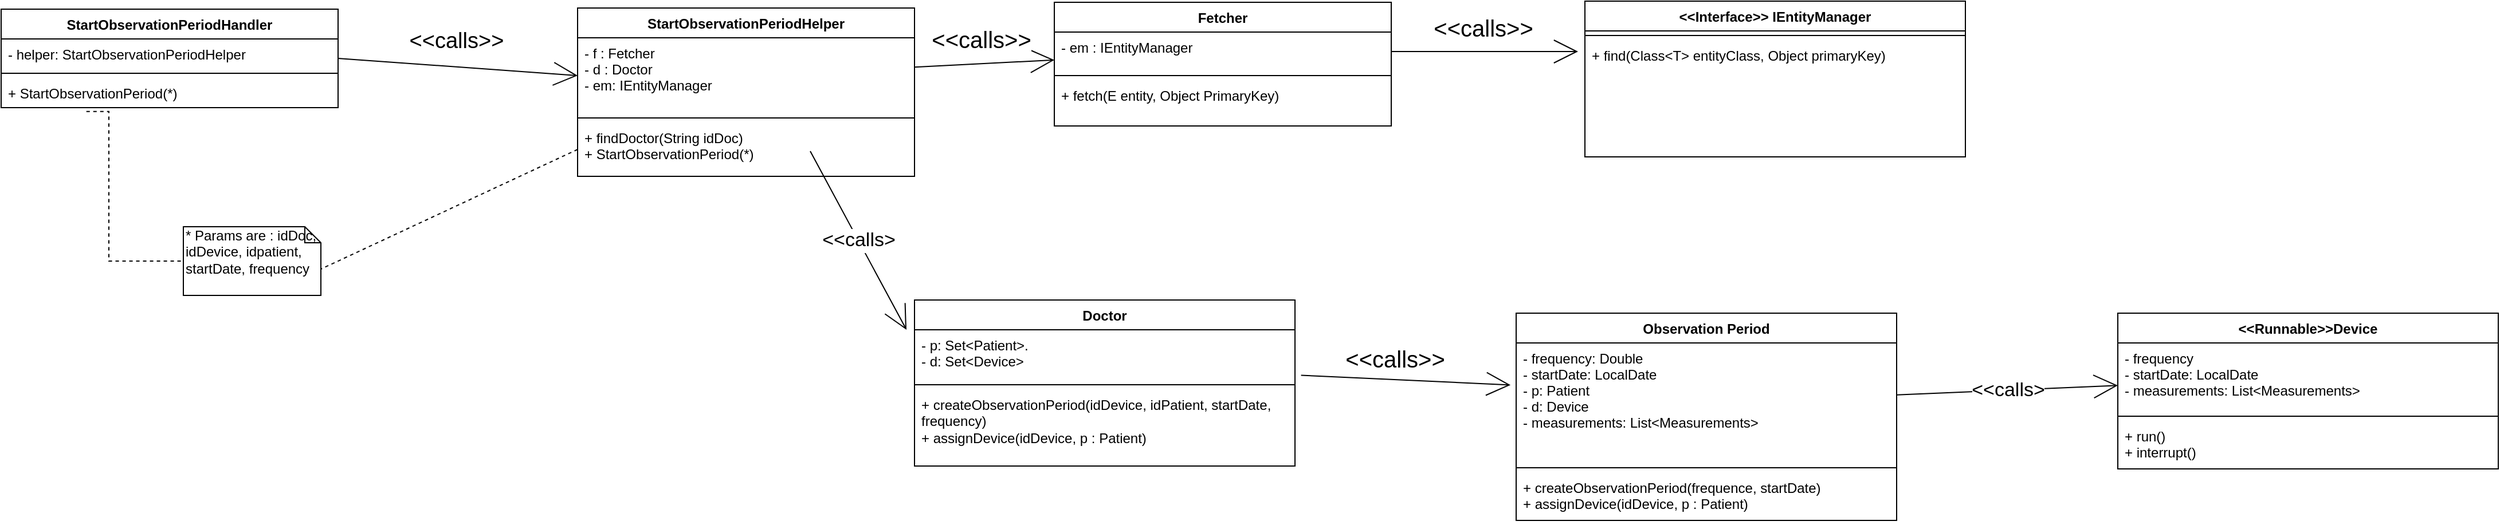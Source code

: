 <mxfile version="12.4.2" type="device" pages="3"><diagram id="z_Ao9zeShRaZddnQr1fN" name="start"><mxGraphModel dx="2838" dy="1056" grid="0" gridSize="10" guides="1" tooltips="1" connect="1" arrows="1" fold="1" page="1" pageScale="1" pageWidth="827" pageHeight="1169" math="0" shadow="0"><root><mxCell id="0"/><mxCell id="1" parent="0"/><mxCell id="sypJTUH1Q0Cs6TyCkDix-1" value="StartObservationPeriodHandler" style="swimlane;fontStyle=1;align=center;verticalAlign=top;childLayout=stackLayout;horizontal=1;startSize=26;horizontalStack=0;resizeParent=1;resizeParentMax=0;resizeLast=0;collapsible=1;marginBottom=0;" parent="1" vertex="1"><mxGeometry x="-654" y="370" width="294" height="86" as="geometry"/></mxCell><mxCell id="sypJTUH1Q0Cs6TyCkDix-2" value="- helper: StartObservationPeriodHelper" style="text;strokeColor=none;fillColor=none;align=left;verticalAlign=top;spacingLeft=4;spacingRight=4;overflow=hidden;rotatable=0;points=[[0,0.5],[1,0.5]];portConstraint=eastwest;" parent="sypJTUH1Q0Cs6TyCkDix-1" vertex="1"><mxGeometry y="26" width="294" height="26" as="geometry"/></mxCell><mxCell id="sypJTUH1Q0Cs6TyCkDix-3" value="" style="line;strokeWidth=1;fillColor=none;align=left;verticalAlign=middle;spacingTop=-1;spacingLeft=3;spacingRight=3;rotatable=0;labelPosition=right;points=[];portConstraint=eastwest;" parent="sypJTUH1Q0Cs6TyCkDix-1" vertex="1"><mxGeometry y="52" width="294" height="8" as="geometry"/></mxCell><mxCell id="sypJTUH1Q0Cs6TyCkDix-4" value="+ StartObservationPeriod(*)" style="text;strokeColor=none;fillColor=none;align=left;verticalAlign=top;spacingLeft=4;spacingRight=4;overflow=hidden;rotatable=0;points=[[0,0.5],[1,0.5]];portConstraint=eastwest;" parent="sypJTUH1Q0Cs6TyCkDix-1" vertex="1"><mxGeometry y="60" width="294" height="26" as="geometry"/></mxCell><mxCell id="sypJTUH1Q0Cs6TyCkDix-5" value="* Params are : idDoc, idDevice, idpatient, startDate, frequency" style="shape=note;whiteSpace=wrap;html=1;size=14;verticalAlign=top;align=left;spacingTop=-6;" parent="1" vertex="1"><mxGeometry x="-495" y="560" width="120" height="60" as="geometry"/></mxCell><mxCell id="sypJTUH1Q0Cs6TyCkDix-7" value="StartObservationPeriodHelper" style="swimlane;fontStyle=1;align=center;verticalAlign=top;childLayout=stackLayout;horizontal=1;startSize=26;horizontalStack=0;resizeParent=1;resizeParentMax=0;resizeLast=0;collapsible=1;marginBottom=0;" parent="1" vertex="1"><mxGeometry x="-151" y="369" width="294" height="147" as="geometry"/></mxCell><mxCell id="sypJTUH1Q0Cs6TyCkDix-8" value="- f : Fetcher&#xA;- d : Doctor&#xA;- em: IEntityManager&#xA;" style="text;strokeColor=none;fillColor=none;align=left;verticalAlign=top;spacingLeft=4;spacingRight=4;overflow=hidden;rotatable=0;points=[[0,0.5],[1,0.5]];portConstraint=eastwest;" parent="sypJTUH1Q0Cs6TyCkDix-7" vertex="1"><mxGeometry y="26" width="294" height="66" as="geometry"/></mxCell><mxCell id="sypJTUH1Q0Cs6TyCkDix-9" value="" style="line;strokeWidth=1;fillColor=none;align=left;verticalAlign=middle;spacingTop=-1;spacingLeft=3;spacingRight=3;rotatable=0;labelPosition=right;points=[];portConstraint=eastwest;" parent="sypJTUH1Q0Cs6TyCkDix-7" vertex="1"><mxGeometry y="92" width="294" height="8" as="geometry"/></mxCell><mxCell id="sypJTUH1Q0Cs6TyCkDix-10" value="+ findDoctor(String idDoc)&#xA;+ StartObservationPeriod(*)" style="text;strokeColor=none;fillColor=none;align=left;verticalAlign=top;spacingLeft=4;spacingRight=4;overflow=hidden;rotatable=0;points=[[0,0.5],[1,0.5]];portConstraint=eastwest;" parent="sypJTUH1Q0Cs6TyCkDix-7" vertex="1"><mxGeometry y="100" width="294" height="47" as="geometry"/></mxCell><mxCell id="sypJTUH1Q0Cs6TyCkDix-13" value="Doctor" style="swimlane;fontStyle=1;align=center;verticalAlign=top;childLayout=stackLayout;horizontal=1;startSize=26;horizontalStack=0;resizeParent=1;resizeParentMax=0;resizeLast=0;collapsible=1;marginBottom=0;" parent="1" vertex="1"><mxGeometry x="143" y="624" width="332" height="145" as="geometry"/></mxCell><mxCell id="sypJTUH1Q0Cs6TyCkDix-14" value="- p: Set&lt;Patient&gt;.&#xA;- d: Set&lt;Device&gt;" style="text;strokeColor=none;fillColor=none;align=left;verticalAlign=top;spacingLeft=4;spacingRight=4;overflow=hidden;rotatable=0;points=[[0,0.5],[1,0.5]];portConstraint=eastwest;" parent="sypJTUH1Q0Cs6TyCkDix-13" vertex="1"><mxGeometry y="26" width="332" height="44" as="geometry"/></mxCell><mxCell id="sypJTUH1Q0Cs6TyCkDix-15" value="" style="line;strokeWidth=1;fillColor=none;align=left;verticalAlign=middle;spacingTop=-1;spacingLeft=3;spacingRight=3;rotatable=0;labelPosition=right;points=[];portConstraint=eastwest;" parent="sypJTUH1Q0Cs6TyCkDix-13" vertex="1"><mxGeometry y="70" width="332" height="8" as="geometry"/></mxCell><mxCell id="sypJTUH1Q0Cs6TyCkDix-16" value="+ createObservationPeriod(idDevice, idPatient, startDate, frequency)&#xA;+ assignDevice(idDevice, p : Patient)" style="text;strokeColor=none;fillColor=none;align=left;verticalAlign=top;spacingLeft=4;spacingRight=4;overflow=hidden;rotatable=0;points=[[0,0.5],[1,0.5]];portConstraint=eastwest;whiteSpace=wrap;" parent="sypJTUH1Q0Cs6TyCkDix-13" vertex="1"><mxGeometry y="78" width="332" height="67" as="geometry"/></mxCell><mxCell id="sypJTUH1Q0Cs6TyCkDix-19" value="Fetcher" style="swimlane;fontStyle=1;align=center;verticalAlign=top;childLayout=stackLayout;horizontal=1;startSize=26;horizontalStack=0;resizeParent=1;resizeParentMax=0;resizeLast=0;collapsible=1;marginBottom=0;" parent="1" vertex="1"><mxGeometry x="265" y="364" width="294" height="108" as="geometry"/></mxCell><mxCell id="sypJTUH1Q0Cs6TyCkDix-20" value="- em : IEntityManager" style="text;strokeColor=none;fillColor=none;align=left;verticalAlign=top;spacingLeft=4;spacingRight=4;overflow=hidden;rotatable=0;points=[[0,0.5],[1,0.5]];portConstraint=eastwest;" parent="sypJTUH1Q0Cs6TyCkDix-19" vertex="1"><mxGeometry y="26" width="294" height="34" as="geometry"/></mxCell><mxCell id="sypJTUH1Q0Cs6TyCkDix-21" value="" style="line;strokeWidth=1;fillColor=none;align=left;verticalAlign=middle;spacingTop=-1;spacingLeft=3;spacingRight=3;rotatable=0;labelPosition=right;points=[];portConstraint=eastwest;" parent="sypJTUH1Q0Cs6TyCkDix-19" vertex="1"><mxGeometry y="60" width="294" height="8" as="geometry"/></mxCell><mxCell id="sypJTUH1Q0Cs6TyCkDix-22" value="+ fetch(E entity, Object PrimaryKey)" style="text;strokeColor=none;fillColor=none;align=left;verticalAlign=top;spacingLeft=4;spacingRight=4;overflow=hidden;rotatable=0;points=[[0,0.5],[1,0.5]];portConstraint=eastwest;" parent="sypJTUH1Q0Cs6TyCkDix-19" vertex="1"><mxGeometry y="68" width="294" height="40" as="geometry"/></mxCell><mxCell id="sypJTUH1Q0Cs6TyCkDix-25" value="&lt;&lt;Interface&gt;&gt; IEntityManager" style="swimlane;fontStyle=1;align=center;verticalAlign=top;childLayout=stackLayout;horizontal=1;startSize=26;horizontalStack=0;resizeParent=1;resizeParentMax=0;resizeLast=0;collapsible=1;marginBottom=0;" parent="1" vertex="1"><mxGeometry x="728" y="363" width="332" height="136" as="geometry"/></mxCell><mxCell id="sypJTUH1Q0Cs6TyCkDix-27" value="" style="line;strokeWidth=1;fillColor=none;align=left;verticalAlign=middle;spacingTop=-1;spacingLeft=3;spacingRight=3;rotatable=0;labelPosition=right;points=[];portConstraint=eastwest;" parent="sypJTUH1Q0Cs6TyCkDix-25" vertex="1"><mxGeometry y="26" width="332" height="8" as="geometry"/></mxCell><mxCell id="sypJTUH1Q0Cs6TyCkDix-28" value="+ find(Class&lt;T&gt; entityClass, Object primaryKey)" style="text;strokeColor=none;fillColor=none;align=left;verticalAlign=top;spacingLeft=4;spacingRight=4;overflow=hidden;rotatable=0;points=[[0,0.5],[1,0.5]];portConstraint=eastwest;fontFamily=Helvetica;" parent="sypJTUH1Q0Cs6TyCkDix-25" vertex="1"><mxGeometry y="34" width="332" height="102" as="geometry"/></mxCell><mxCell id="sypJTUH1Q0Cs6TyCkDix-31" value="" style="endArrow=none;dashed=1;html=1;entryX=0;entryY=0;entryDx=120;entryDy=37;entryPerimeter=0;exitX=0;exitY=0.5;exitDx=0;exitDy=0;" parent="1" source="sypJTUH1Q0Cs6TyCkDix-10" target="sypJTUH1Q0Cs6TyCkDix-5" edge="1"><mxGeometry width="50" height="50" relative="1" as="geometry"><mxPoint x="-221.612" y="476.502" as="sourcePoint"/><mxPoint x="-221" y="564.5" as="targetPoint"/></mxGeometry></mxCell><mxCell id="8IzWB27NQcqJAZjRWZf7-1" value="Observation Period" style="swimlane;fontStyle=1;align=center;verticalAlign=top;childLayout=stackLayout;horizontal=1;startSize=26;horizontalStack=0;resizeParent=1;resizeParentMax=0;resizeLast=0;collapsible=1;marginBottom=0;" vertex="1" parent="1"><mxGeometry x="668" y="635.5" width="332" height="181" as="geometry"/></mxCell><mxCell id="8IzWB27NQcqJAZjRWZf7-2" value="- frequency: Double&#xA;- startDate: LocalDate&#xA;- p: Patient&#xA;- d: Device&#xA;- measurements: List&lt;Measurements&gt;&#xA;" style="text;strokeColor=none;fillColor=none;align=left;verticalAlign=top;spacingLeft=4;spacingRight=4;overflow=hidden;rotatable=0;points=[[0,0.5],[1,0.5]];portConstraint=eastwest;" vertex="1" parent="8IzWB27NQcqJAZjRWZf7-1"><mxGeometry y="26" width="332" height="105" as="geometry"/></mxCell><mxCell id="8IzWB27NQcqJAZjRWZf7-3" value="" style="line;strokeWidth=1;fillColor=none;align=left;verticalAlign=middle;spacingTop=-1;spacingLeft=3;spacingRight=3;rotatable=0;labelPosition=right;points=[];portConstraint=eastwest;" vertex="1" parent="8IzWB27NQcqJAZjRWZf7-1"><mxGeometry y="131" width="332" height="8" as="geometry"/></mxCell><mxCell id="8IzWB27NQcqJAZjRWZf7-4" value="+ createObservationPeriod(frequence, startDate)&#xA;+ assignDevice(idDevice, p : Patient)" style="text;strokeColor=none;fillColor=none;align=left;verticalAlign=top;spacingLeft=4;spacingRight=4;overflow=hidden;rotatable=0;points=[[0,0.5],[1,0.5]];portConstraint=eastwest;" vertex="1" parent="8IzWB27NQcqJAZjRWZf7-1"><mxGeometry y="139" width="332" height="42" as="geometry"/></mxCell><mxCell id="8IzWB27NQcqJAZjRWZf7-5" value="&lt;&lt;Runnable&gt;&gt;Device" style="swimlane;fontStyle=1;align=center;verticalAlign=top;childLayout=stackLayout;horizontal=1;startSize=26;horizontalStack=0;resizeParent=1;resizeParentMax=0;resizeLast=0;collapsible=1;marginBottom=0;" vertex="1" parent="1"><mxGeometry x="1193" y="635.5" width="332" height="136" as="geometry"/></mxCell><mxCell id="8IzWB27NQcqJAZjRWZf7-6" value="- frequency&#xA;- startDate: LocalDate&#xA;- measurements: List&lt;Measurements&gt;&#xA;" style="text;strokeColor=none;fillColor=none;align=left;verticalAlign=top;spacingLeft=4;spacingRight=4;overflow=hidden;rotatable=0;points=[[0,0.5],[1,0.5]];portConstraint=eastwest;" vertex="1" parent="8IzWB27NQcqJAZjRWZf7-5"><mxGeometry y="26" width="332" height="60" as="geometry"/></mxCell><mxCell id="8IzWB27NQcqJAZjRWZf7-7" value="" style="line;strokeWidth=1;fillColor=none;align=left;verticalAlign=middle;spacingTop=-1;spacingLeft=3;spacingRight=3;rotatable=0;labelPosition=right;points=[];portConstraint=eastwest;" vertex="1" parent="8IzWB27NQcqJAZjRWZf7-5"><mxGeometry y="86" width="332" height="8" as="geometry"/></mxCell><mxCell id="8IzWB27NQcqJAZjRWZf7-8" value="+ run()&#xA;+ interrupt()&#xA;" style="text;strokeColor=none;fillColor=none;align=left;verticalAlign=top;spacingLeft=4;spacingRight=4;overflow=hidden;rotatable=0;points=[[0,0.5],[1,0.5]];portConstraint=eastwest;" vertex="1" parent="8IzWB27NQcqJAZjRWZf7-5"><mxGeometry y="94" width="332" height="42" as="geometry"/></mxCell><mxCell id="8IzWB27NQcqJAZjRWZf7-10" style="edgeStyle=orthogonalEdgeStyle;rounded=0;orthogonalLoop=1;jettySize=auto;html=1;entryX=0;entryY=0.5;entryDx=0;entryDy=0;entryPerimeter=0;exitX=0.253;exitY=1.132;exitDx=0;exitDy=0;exitPerimeter=0;dashed=1;endArrow=none;endFill=0;" edge="1" parent="1" source="sypJTUH1Q0Cs6TyCkDix-4" target="sypJTUH1Q0Cs6TyCkDix-5"><mxGeometry relative="1" as="geometry"><Array as="points"><mxPoint x="-560" y="590"/></Array></mxGeometry></mxCell><mxCell id="8IzWB27NQcqJAZjRWZf7-12" value="&lt;font style=&quot;font-size: 19px&quot;&gt;&amp;lt;&amp;lt;calls&amp;gt;&amp;gt;&lt;/font&gt;" style="rounded=0;orthogonalLoop=1;jettySize=auto;html=1;exitX=0;exitY=0.5;exitDx=0;exitDy=0;entryX=1;entryY=0.5;entryDx=0;entryDy=0;startArrow=open;startFill=0;endArrow=none;endFill=0;strokeWidth=1;startSize=19;fontFamily=Helvetica;" edge="1" parent="1" source="sypJTUH1Q0Cs6TyCkDix-8" target="sypJTUH1Q0Cs6TyCkDix-1"><mxGeometry x="0.027" y="-22" relative="1" as="geometry"><mxPoint as="offset"/></mxGeometry></mxCell><mxCell id="8IzWB27NQcqJAZjRWZf7-14" value="&lt;font style=&quot;font-size: 20px&quot;&gt;&amp;lt;&amp;lt;calls&amp;gt;&amp;gt;&lt;/font&gt;" style="edgeStyle=none;rounded=0;orthogonalLoop=1;jettySize=auto;html=1;startArrow=open;startFill=0;startSize=19;endArrow=none;endFill=0;strokeWidth=1;fontFamily=Helvetica;" edge="1" parent="1" source="sypJTUH1Q0Cs6TyCkDix-20" target="sypJTUH1Q0Cs6TyCkDix-8"><mxGeometry x="0.025" y="-22" relative="1" as="geometry"><mxPoint as="offset"/></mxGeometry></mxCell><mxCell id="8IzWB27NQcqJAZjRWZf7-16" value="&lt;font style=&quot;font-size: 20px&quot;&gt;&amp;lt;&amp;lt;&lt;font style=&quot;font-size: 20px&quot;&gt;calls&lt;/font&gt;&amp;gt;&amp;gt;&lt;/font&gt;" style="edgeStyle=none;rounded=0;orthogonalLoop=1;jettySize=auto;html=1;entryX=1;entryY=0.5;entryDx=0;entryDy=0;startArrow=open;startFill=0;startSize=19;endArrow=none;endFill=0;strokeWidth=1;fontFamily=Helvetica;" edge="1" parent="1" target="sypJTUH1Q0Cs6TyCkDix-20"><mxGeometry x="0.022" y="-21" relative="1" as="geometry"><mxPoint x="722" y="407" as="sourcePoint"/><mxPoint as="offset"/></mxGeometry></mxCell><mxCell id="8IzWB27NQcqJAZjRWZf7-18" value="&amp;lt;&amp;lt;calls&amp;gt;" style="edgeStyle=none;rounded=0;orthogonalLoop=1;jettySize=auto;html=1;startArrow=open;startFill=0;startSize=19;endArrow=none;endFill=0;strokeWidth=1;fontFamily=Helvetica;fontSize=17;" edge="1" parent="1"><mxGeometry relative="1" as="geometry"><mxPoint x="136" y="650" as="sourcePoint"/><mxPoint x="52" y="494" as="targetPoint"/></mxGeometry></mxCell><mxCell id="8IzWB27NQcqJAZjRWZf7-22" value="&lt;font style=&quot;font-size: 20px&quot;&gt;&amp;lt;&amp;lt;calls&amp;gt;&amp;gt;&lt;/font&gt;" style="edgeStyle=none;rounded=0;orthogonalLoop=1;jettySize=auto;html=1;entryX=1.016;entryY=0.903;entryDx=0;entryDy=0;entryPerimeter=0;startArrow=open;startFill=0;startSize=19;endArrow=none;endFill=0;strokeWidth=1;fontFamily=Helvetica;exitX=-0.015;exitY=0.35;exitDx=0;exitDy=0;exitPerimeter=0;" edge="1" parent="1" source="8IzWB27NQcqJAZjRWZf7-2" target="sypJTUH1Q0Cs6TyCkDix-14"><mxGeometry x="0.12" y="-18" relative="1" as="geometry"><mxPoint x="1" as="offset"/></mxGeometry></mxCell><mxCell id="8IzWB27NQcqJAZjRWZf7-24" value="&amp;lt;&amp;lt;calls&amp;gt;" style="edgeStyle=none;rounded=0;orthogonalLoop=1;jettySize=auto;html=1;startArrow=open;startFill=0;startSize=19;endArrow=none;endFill=0;strokeWidth=1;fontFamily=Helvetica;fontSize=17;" edge="1" parent="1" source="8IzWB27NQcqJAZjRWZf7-6" target="8IzWB27NQcqJAZjRWZf7-2"><mxGeometry relative="1" as="geometry"/></mxCell></root></mxGraphModel></diagram><diagram name="consult" id="7qc4WR1HsHRRqOQuxxiY"><mxGraphModel dx="2235" dy="739" grid="0" gridSize="10" guides="1" tooltips="1" connect="1" arrows="1" fold="1" page="1" pageScale="1" pageWidth="827" pageHeight="1169" math="0" shadow="0"><root><mxCell id="ytgnQdyAhTBbMVZdCcnM-0"/><mxCell id="ytgnQdyAhTBbMVZdCcnM-1" parent="ytgnQdyAhTBbMVZdCcnM-0"/><mxCell id="ytgnQdyAhTBbMVZdCcnM-2" value="ConsultObservationPeriodHandler" style="swimlane;fontStyle=1;align=center;verticalAlign=top;childLayout=stackLayout;horizontal=1;startSize=26;horizontalStack=0;resizeParent=1;resizeParentMax=0;resizeLast=0;collapsible=1;marginBottom=0;" vertex="1" parent="ytgnQdyAhTBbMVZdCcnM-1"><mxGeometry x="-654" y="370" width="294" height="86" as="geometry"/></mxCell><mxCell id="ytgnQdyAhTBbMVZdCcnM-3" value="- helper: ConsultObservationPeriodHelper" style="text;strokeColor=none;fillColor=none;align=left;verticalAlign=top;spacingLeft=4;spacingRight=4;overflow=hidden;rotatable=0;points=[[0,0.5],[1,0.5]];portConstraint=eastwest;" vertex="1" parent="ytgnQdyAhTBbMVZdCcnM-2"><mxGeometry y="26" width="294" height="26" as="geometry"/></mxCell><mxCell id="ytgnQdyAhTBbMVZdCcnM-4" value="" style="line;strokeWidth=1;fillColor=none;align=left;verticalAlign=middle;spacingTop=-1;spacingLeft=3;spacingRight=3;rotatable=0;labelPosition=right;points=[];portConstraint=eastwest;" vertex="1" parent="ytgnQdyAhTBbMVZdCcnM-2"><mxGeometry y="52" width="294" height="8" as="geometry"/></mxCell><mxCell id="ytgnQdyAhTBbMVZdCcnM-5" value="+ consultObservationPeriod(*)" style="text;strokeColor=none;fillColor=none;align=left;verticalAlign=top;spacingLeft=4;spacingRight=4;overflow=hidden;rotatable=0;points=[[0,0.5],[1,0.5]];portConstraint=eastwest;" vertex="1" parent="ytgnQdyAhTBbMVZdCcnM-2"><mxGeometry y="60" width="294" height="26" as="geometry"/></mxCell><mxCell id="ytgnQdyAhTBbMVZdCcnM-6" value="* Params are : idDoc, idObservationPeriod" style="shape=note;whiteSpace=wrap;html=1;size=14;verticalAlign=top;align=left;spacingTop=-6;" vertex="1" parent="ytgnQdyAhTBbMVZdCcnM-1"><mxGeometry x="-495" y="560" width="120" height="60" as="geometry"/></mxCell><mxCell id="ytgnQdyAhTBbMVZdCcnM-7" value="consultObservationPeriodHelper" style="swimlane;fontStyle=1;align=center;verticalAlign=top;childLayout=stackLayout;horizontal=1;startSize=26;horizontalStack=0;resizeParent=1;resizeParentMax=0;resizeLast=0;collapsible=1;marginBottom=0;" vertex="1" parent="ytgnQdyAhTBbMVZdCcnM-1"><mxGeometry x="-151" y="369" width="294" height="147" as="geometry"/></mxCell><mxCell id="ytgnQdyAhTBbMVZdCcnM-8" value="- f : Fetcher&#xA;- d : Doctor&#xA;- em: IEntityManager&#xA;" style="text;strokeColor=none;fillColor=none;align=left;verticalAlign=top;spacingLeft=4;spacingRight=4;overflow=hidden;rotatable=0;points=[[0,0.5],[1,0.5]];portConstraint=eastwest;" vertex="1" parent="ytgnQdyAhTBbMVZdCcnM-7"><mxGeometry y="26" width="294" height="66" as="geometry"/></mxCell><mxCell id="ytgnQdyAhTBbMVZdCcnM-9" value="" style="line;strokeWidth=1;fillColor=none;align=left;verticalAlign=middle;spacingTop=-1;spacingLeft=3;spacingRight=3;rotatable=0;labelPosition=right;points=[];portConstraint=eastwest;" vertex="1" parent="ytgnQdyAhTBbMVZdCcnM-7"><mxGeometry y="92" width="294" height="8" as="geometry"/></mxCell><mxCell id="ytgnQdyAhTBbMVZdCcnM-10" value="+ findDoctor(String idDoc)&#xA;+ consultObservationPeriod(*)" style="text;strokeColor=none;fillColor=none;align=left;verticalAlign=top;spacingLeft=4;spacingRight=4;overflow=hidden;rotatable=0;points=[[0,0.5],[1,0.5]];portConstraint=eastwest;" vertex="1" parent="ytgnQdyAhTBbMVZdCcnM-7"><mxGeometry y="100" width="294" height="47" as="geometry"/></mxCell><mxCell id="ytgnQdyAhTBbMVZdCcnM-11" value="Doctor" style="swimlane;fontStyle=1;align=center;verticalAlign=top;childLayout=stackLayout;horizontal=1;startSize=26;horizontalStack=0;resizeParent=1;resizeParentMax=0;resizeLast=0;collapsible=1;marginBottom=0;" vertex="1" parent="ytgnQdyAhTBbMVZdCcnM-1"><mxGeometry x="143" y="624" width="332" height="145" as="geometry"/></mxCell><mxCell id="ytgnQdyAhTBbMVZdCcnM-12" value="- p: Set&lt;Patient&gt;.&#xA;- d: Set&lt;Device&gt;" style="text;strokeColor=none;fillColor=none;align=left;verticalAlign=top;spacingLeft=4;spacingRight=4;overflow=hidden;rotatable=0;points=[[0,0.5],[1,0.5]];portConstraint=eastwest;" vertex="1" parent="ytgnQdyAhTBbMVZdCcnM-11"><mxGeometry y="26" width="332" height="44" as="geometry"/></mxCell><mxCell id="ytgnQdyAhTBbMVZdCcnM-13" value="" style="line;strokeWidth=1;fillColor=none;align=left;verticalAlign=middle;spacingTop=-1;spacingLeft=3;spacingRight=3;rotatable=0;labelPosition=right;points=[];portConstraint=eastwest;" vertex="1" parent="ytgnQdyAhTBbMVZdCcnM-11"><mxGeometry y="70" width="332" height="8" as="geometry"/></mxCell><mxCell id="ytgnQdyAhTBbMVZdCcnM-14" value="+ consultObservationPeriod(idObservationPeriod)" style="text;strokeColor=none;fillColor=none;align=left;verticalAlign=top;spacingLeft=4;spacingRight=4;overflow=hidden;rotatable=0;points=[[0,0.5],[1,0.5]];portConstraint=eastwest;whiteSpace=wrap;" vertex="1" parent="ytgnQdyAhTBbMVZdCcnM-11"><mxGeometry y="78" width="332" height="67" as="geometry"/></mxCell><mxCell id="ytgnQdyAhTBbMVZdCcnM-15" value="Fetcher" style="swimlane;fontStyle=1;align=center;verticalAlign=top;childLayout=stackLayout;horizontal=1;startSize=26;horizontalStack=0;resizeParent=1;resizeParentMax=0;resizeLast=0;collapsible=1;marginBottom=0;" vertex="1" parent="ytgnQdyAhTBbMVZdCcnM-1"><mxGeometry x="265" y="364" width="294" height="108" as="geometry"/></mxCell><mxCell id="ytgnQdyAhTBbMVZdCcnM-16" value="- em : IEntityManager" style="text;strokeColor=none;fillColor=none;align=left;verticalAlign=top;spacingLeft=4;spacingRight=4;overflow=hidden;rotatable=0;points=[[0,0.5],[1,0.5]];portConstraint=eastwest;" vertex="1" parent="ytgnQdyAhTBbMVZdCcnM-15"><mxGeometry y="26" width="294" height="34" as="geometry"/></mxCell><mxCell id="ytgnQdyAhTBbMVZdCcnM-17" value="" style="line;strokeWidth=1;fillColor=none;align=left;verticalAlign=middle;spacingTop=-1;spacingLeft=3;spacingRight=3;rotatable=0;labelPosition=right;points=[];portConstraint=eastwest;" vertex="1" parent="ytgnQdyAhTBbMVZdCcnM-15"><mxGeometry y="60" width="294" height="8" as="geometry"/></mxCell><mxCell id="ytgnQdyAhTBbMVZdCcnM-18" value="+ fetch(E entity, Object PrimaryKey)" style="text;strokeColor=none;fillColor=none;align=left;verticalAlign=top;spacingLeft=4;spacingRight=4;overflow=hidden;rotatable=0;points=[[0,0.5],[1,0.5]];portConstraint=eastwest;" vertex="1" parent="ytgnQdyAhTBbMVZdCcnM-15"><mxGeometry y="68" width="294" height="40" as="geometry"/></mxCell><mxCell id="ytgnQdyAhTBbMVZdCcnM-19" value="&lt;&lt;Interface&gt;&gt; IEntityManager" style="swimlane;fontStyle=1;align=center;verticalAlign=top;childLayout=stackLayout;horizontal=1;startSize=26;horizontalStack=0;resizeParent=1;resizeParentMax=0;resizeLast=0;collapsible=1;marginBottom=0;" vertex="1" parent="ytgnQdyAhTBbMVZdCcnM-1"><mxGeometry x="728" y="363" width="332" height="136" as="geometry"/></mxCell><mxCell id="ytgnQdyAhTBbMVZdCcnM-20" value="" style="line;strokeWidth=1;fillColor=none;align=left;verticalAlign=middle;spacingTop=-1;spacingLeft=3;spacingRight=3;rotatable=0;labelPosition=right;points=[];portConstraint=eastwest;" vertex="1" parent="ytgnQdyAhTBbMVZdCcnM-19"><mxGeometry y="26" width="332" height="8" as="geometry"/></mxCell><mxCell id="ytgnQdyAhTBbMVZdCcnM-21" value="+ find(Class&lt;T&gt; entityClass, Object primaryKey)" style="text;strokeColor=none;fillColor=none;align=left;verticalAlign=top;spacingLeft=4;spacingRight=4;overflow=hidden;rotatable=0;points=[[0,0.5],[1,0.5]];portConstraint=eastwest;fontFamily=Helvetica;" vertex="1" parent="ytgnQdyAhTBbMVZdCcnM-19"><mxGeometry y="34" width="332" height="102" as="geometry"/></mxCell><mxCell id="ytgnQdyAhTBbMVZdCcnM-22" value="" style="endArrow=none;dashed=1;html=1;entryX=0;entryY=0;entryDx=120;entryDy=37;entryPerimeter=0;exitX=0;exitY=0.5;exitDx=0;exitDy=0;" edge="1" parent="ytgnQdyAhTBbMVZdCcnM-1" source="ytgnQdyAhTBbMVZdCcnM-10" target="ytgnQdyAhTBbMVZdCcnM-6"><mxGeometry width="50" height="50" relative="1" as="geometry"><mxPoint x="-221.612" y="476.502" as="sourcePoint"/><mxPoint x="-221" y="564.5" as="targetPoint"/></mxGeometry></mxCell><mxCell id="ytgnQdyAhTBbMVZdCcnM-23" value="Observation Period" style="swimlane;fontStyle=1;align=center;verticalAlign=top;childLayout=stackLayout;horizontal=1;startSize=26;horizontalStack=0;resizeParent=1;resizeParentMax=0;resizeLast=0;collapsible=1;marginBottom=0;" vertex="1" parent="ytgnQdyAhTBbMVZdCcnM-1"><mxGeometry x="668" y="635.5" width="332" height="181" as="geometry"/></mxCell><mxCell id="ytgnQdyAhTBbMVZdCcnM-24" value="- frequency: Double&#xA;- startDate: LocalDate&#xA;- p: Patient&#xA;- d: Device&#xA;- measurements: List&lt;Measurements&gt;&#xA;" style="text;strokeColor=none;fillColor=none;align=left;verticalAlign=top;spacingLeft=4;spacingRight=4;overflow=hidden;rotatable=0;points=[[0,0.5],[1,0.5]];portConstraint=eastwest;" vertex="1" parent="ytgnQdyAhTBbMVZdCcnM-23"><mxGeometry y="26" width="332" height="105" as="geometry"/></mxCell><mxCell id="ytgnQdyAhTBbMVZdCcnM-25" value="" style="line;strokeWidth=1;fillColor=none;align=left;verticalAlign=middle;spacingTop=-1;spacingLeft=3;spacingRight=3;rotatable=0;labelPosition=right;points=[];portConstraint=eastwest;" vertex="1" parent="ytgnQdyAhTBbMVZdCcnM-23"><mxGeometry y="131" width="332" height="8" as="geometry"/></mxCell><mxCell id="ytgnQdyAhTBbMVZdCcnM-26" value="+ consultObservationPeriod()" style="text;strokeColor=none;fillColor=none;align=left;verticalAlign=top;spacingLeft=4;spacingRight=4;overflow=hidden;rotatable=0;points=[[0,0.5],[1,0.5]];portConstraint=eastwest;" vertex="1" parent="ytgnQdyAhTBbMVZdCcnM-23"><mxGeometry y="139" width="332" height="42" as="geometry"/></mxCell><mxCell id="ytgnQdyAhTBbMVZdCcnM-27" value="&lt;&lt;Runnable&gt;&gt;Device" style="swimlane;fontStyle=1;align=center;verticalAlign=top;childLayout=stackLayout;horizontal=1;startSize=26;horizontalStack=0;resizeParent=1;resizeParentMax=0;resizeLast=0;collapsible=1;marginBottom=0;" vertex="1" parent="ytgnQdyAhTBbMVZdCcnM-1"><mxGeometry x="1193" y="635.5" width="332" height="136" as="geometry"/></mxCell><mxCell id="ytgnQdyAhTBbMVZdCcnM-28" value="- frequency&#xA;- startDate: LocalDate&#xA;- measurements: List&lt;Measurements&gt;&#xA;" style="text;strokeColor=none;fillColor=none;align=left;verticalAlign=top;spacingLeft=4;spacingRight=4;overflow=hidden;rotatable=0;points=[[0,0.5],[1,0.5]];portConstraint=eastwest;" vertex="1" parent="ytgnQdyAhTBbMVZdCcnM-27"><mxGeometry y="26" width="332" height="60" as="geometry"/></mxCell><mxCell id="ytgnQdyAhTBbMVZdCcnM-29" value="" style="line;strokeWidth=1;fillColor=none;align=left;verticalAlign=middle;spacingTop=-1;spacingLeft=3;spacingRight=3;rotatable=0;labelPosition=right;points=[];portConstraint=eastwest;" vertex="1" parent="ytgnQdyAhTBbMVZdCcnM-27"><mxGeometry y="86" width="332" height="8" as="geometry"/></mxCell><mxCell id="ytgnQdyAhTBbMVZdCcnM-30" value="+ poll():" style="text;strokeColor=none;fillColor=none;align=left;verticalAlign=top;spacingLeft=4;spacingRight=4;overflow=hidden;rotatable=0;points=[[0,0.5],[1,0.5]];portConstraint=eastwest;" vertex="1" parent="ytgnQdyAhTBbMVZdCcnM-27"><mxGeometry y="94" width="332" height="42" as="geometry"/></mxCell><mxCell id="ytgnQdyAhTBbMVZdCcnM-31" style="edgeStyle=orthogonalEdgeStyle;rounded=0;orthogonalLoop=1;jettySize=auto;html=1;entryX=0;entryY=0.5;entryDx=0;entryDy=0;entryPerimeter=0;exitX=0.253;exitY=1.132;exitDx=0;exitDy=0;exitPerimeter=0;dashed=1;endArrow=none;endFill=0;" edge="1" parent="ytgnQdyAhTBbMVZdCcnM-1" source="ytgnQdyAhTBbMVZdCcnM-5" target="ytgnQdyAhTBbMVZdCcnM-6"><mxGeometry relative="1" as="geometry"><Array as="points"><mxPoint x="-560" y="590"/></Array></mxGeometry></mxCell><mxCell id="ytgnQdyAhTBbMVZdCcnM-32" value="&lt;font style=&quot;font-size: 19px&quot;&gt;&amp;lt;&amp;lt;calls&amp;gt;&amp;gt;&lt;/font&gt;" style="rounded=0;orthogonalLoop=1;jettySize=auto;html=1;exitX=0;exitY=0.5;exitDx=0;exitDy=0;entryX=1;entryY=0.5;entryDx=0;entryDy=0;startArrow=open;startFill=0;endArrow=none;endFill=0;strokeWidth=1;startSize=19;fontFamily=Helvetica;" edge="1" parent="ytgnQdyAhTBbMVZdCcnM-1" source="ytgnQdyAhTBbMVZdCcnM-8" target="ytgnQdyAhTBbMVZdCcnM-2"><mxGeometry x="0.027" y="-22" relative="1" as="geometry"><mxPoint as="offset"/></mxGeometry></mxCell><mxCell id="ytgnQdyAhTBbMVZdCcnM-33" value="&lt;font style=&quot;font-size: 20px&quot;&gt;&amp;lt;&amp;lt;calls&amp;gt;&amp;gt;&lt;/font&gt;" style="edgeStyle=none;rounded=0;orthogonalLoop=1;jettySize=auto;html=1;startArrow=open;startFill=0;startSize=19;endArrow=none;endFill=0;strokeWidth=1;fontFamily=Helvetica;" edge="1" parent="ytgnQdyAhTBbMVZdCcnM-1" source="ytgnQdyAhTBbMVZdCcnM-16" target="ytgnQdyAhTBbMVZdCcnM-8"><mxGeometry x="0.025" y="-22" relative="1" as="geometry"><mxPoint as="offset"/></mxGeometry></mxCell><mxCell id="ytgnQdyAhTBbMVZdCcnM-34" value="&lt;font style=&quot;font-size: 20px&quot;&gt;&amp;lt;&amp;lt;&lt;font style=&quot;font-size: 20px&quot;&gt;calls&lt;/font&gt;&amp;gt;&amp;gt;&lt;/font&gt;" style="edgeStyle=none;rounded=0;orthogonalLoop=1;jettySize=auto;html=1;entryX=1;entryY=0.5;entryDx=0;entryDy=0;startArrow=open;startFill=0;startSize=19;endArrow=none;endFill=0;strokeWidth=1;fontFamily=Helvetica;" edge="1" parent="ytgnQdyAhTBbMVZdCcnM-1" target="ytgnQdyAhTBbMVZdCcnM-16"><mxGeometry x="0.022" y="-21" relative="1" as="geometry"><mxPoint x="722" y="407" as="sourcePoint"/><mxPoint as="offset"/></mxGeometry></mxCell><mxCell id="ytgnQdyAhTBbMVZdCcnM-35" value="&amp;lt;&amp;lt;calls&amp;gt;" style="edgeStyle=none;rounded=0;orthogonalLoop=1;jettySize=auto;html=1;startArrow=open;startFill=0;startSize=19;endArrow=none;endFill=0;strokeWidth=1;fontFamily=Helvetica;fontSize=17;entryX=0.599;entryY=1.106;entryDx=0;entryDy=0;entryPerimeter=0;" edge="1" parent="ytgnQdyAhTBbMVZdCcnM-1" target="ytgnQdyAhTBbMVZdCcnM-10"><mxGeometry relative="1" as="geometry"><mxPoint x="136" y="650" as="sourcePoint"/><mxPoint x="52" y="494" as="targetPoint"/></mxGeometry></mxCell><mxCell id="ytgnQdyAhTBbMVZdCcnM-36" value="&lt;font style=&quot;font-size: 20px&quot;&gt;&amp;lt;&amp;lt;calls&amp;gt;&amp;gt;&lt;/font&gt;" style="edgeStyle=none;rounded=0;orthogonalLoop=1;jettySize=auto;html=1;entryX=1.016;entryY=0.903;entryDx=0;entryDy=0;entryPerimeter=0;startArrow=open;startFill=0;startSize=19;endArrow=none;endFill=0;strokeWidth=1;fontFamily=Helvetica;exitX=-0.015;exitY=0.35;exitDx=0;exitDy=0;exitPerimeter=0;" edge="1" parent="ytgnQdyAhTBbMVZdCcnM-1" source="ytgnQdyAhTBbMVZdCcnM-24" target="ytgnQdyAhTBbMVZdCcnM-12"><mxGeometry x="0.12" y="-18" relative="1" as="geometry"><mxPoint x="1" as="offset"/></mxGeometry></mxCell><mxCell id="ytgnQdyAhTBbMVZdCcnM-37" value="&amp;lt;&amp;lt;calls&amp;gt;" style="edgeStyle=none;rounded=0;orthogonalLoop=1;jettySize=auto;html=1;startArrow=open;startFill=0;startSize=19;endArrow=none;endFill=0;strokeWidth=1;fontFamily=Helvetica;fontSize=17;" edge="1" parent="ytgnQdyAhTBbMVZdCcnM-1" source="ytgnQdyAhTBbMVZdCcnM-28" target="ytgnQdyAhTBbMVZdCcnM-24"><mxGeometry relative="1" as="geometry"/></mxCell></root></mxGraphModel></diagram><diagram name="end" id="Vz1HhX6n8M1p4pNSoUSh"><mxGraphModel dx="2235" dy="739" grid="0" gridSize="10" guides="1" tooltips="1" connect="1" arrows="1" fold="1" page="1" pageScale="1" pageWidth="827" pageHeight="1169" math="0" shadow="0"><root><mxCell id="SHWr4STS6G1mxu9ylYgh-0"/><mxCell id="SHWr4STS6G1mxu9ylYgh-1" parent="SHWr4STS6G1mxu9ylYgh-0"/><mxCell id="SHWr4STS6G1mxu9ylYgh-2" value="EndObservationPeriodHandler" style="swimlane;fontStyle=1;align=center;verticalAlign=top;childLayout=stackLayout;horizontal=1;startSize=26;horizontalStack=0;resizeParent=1;resizeParentMax=0;resizeLast=0;collapsible=1;marginBottom=0;" vertex="1" parent="SHWr4STS6G1mxu9ylYgh-1"><mxGeometry x="-654" y="370" width="294" height="86" as="geometry"/></mxCell><mxCell id="SHWr4STS6G1mxu9ylYgh-3" value="- helper: EndObservationPeriodHelper" style="text;strokeColor=none;fillColor=none;align=left;verticalAlign=top;spacingLeft=4;spacingRight=4;overflow=hidden;rotatable=0;points=[[0,0.5],[1,0.5]];portConstraint=eastwest;" vertex="1" parent="SHWr4STS6G1mxu9ylYgh-2"><mxGeometry y="26" width="294" height="26" as="geometry"/></mxCell><mxCell id="SHWr4STS6G1mxu9ylYgh-4" value="" style="line;strokeWidth=1;fillColor=none;align=left;verticalAlign=middle;spacingTop=-1;spacingLeft=3;spacingRight=3;rotatable=0;labelPosition=right;points=[];portConstraint=eastwest;" vertex="1" parent="SHWr4STS6G1mxu9ylYgh-2"><mxGeometry y="52" width="294" height="8" as="geometry"/></mxCell><mxCell id="SHWr4STS6G1mxu9ylYgh-5" value="+ endObservationPeriod(*)" style="text;strokeColor=none;fillColor=none;align=left;verticalAlign=top;spacingLeft=4;spacingRight=4;overflow=hidden;rotatable=0;points=[[0,0.5],[1,0.5]];portConstraint=eastwest;" vertex="1" parent="SHWr4STS6G1mxu9ylYgh-2"><mxGeometry y="60" width="294" height="26" as="geometry"/></mxCell><mxCell id="SHWr4STS6G1mxu9ylYgh-6" value="&lt;div&gt;* Params are : &lt;br&gt;&lt;/div&gt;&lt;div&gt;idDoctor, idObservationPeriod&lt;br&gt;&lt;/div&gt;" style="shape=note;whiteSpace=wrap;html=1;size=14;verticalAlign=top;align=left;spacingTop=-6;" vertex="1" parent="SHWr4STS6G1mxu9ylYgh-1"><mxGeometry x="-495" y="560" width="120" height="60" as="geometry"/></mxCell><mxCell id="SHWr4STS6G1mxu9ylYgh-7" value="EndObservationPeriodHelper" style="swimlane;fontStyle=1;align=center;verticalAlign=top;childLayout=stackLayout;horizontal=1;startSize=26;horizontalStack=0;resizeParent=1;resizeParentMax=0;resizeLast=0;collapsible=1;marginBottom=0;" vertex="1" parent="SHWr4STS6G1mxu9ylYgh-1"><mxGeometry x="-151" y="369" width="294" height="147" as="geometry"/></mxCell><mxCell id="SHWr4STS6G1mxu9ylYgh-8" value="- f : Fetcher&#xA;- d : Doctor&#xA;- em: IEntityManager&#xA;" style="text;strokeColor=none;fillColor=none;align=left;verticalAlign=top;spacingLeft=4;spacingRight=4;overflow=hidden;rotatable=0;points=[[0,0.5],[1,0.5]];portConstraint=eastwest;" vertex="1" parent="SHWr4STS6G1mxu9ylYgh-7"><mxGeometry y="26" width="294" height="66" as="geometry"/></mxCell><mxCell id="SHWr4STS6G1mxu9ylYgh-9" value="" style="line;strokeWidth=1;fillColor=none;align=left;verticalAlign=middle;spacingTop=-1;spacingLeft=3;spacingRight=3;rotatable=0;labelPosition=right;points=[];portConstraint=eastwest;" vertex="1" parent="SHWr4STS6G1mxu9ylYgh-7"><mxGeometry y="92" width="294" height="8" as="geometry"/></mxCell><mxCell id="SHWr4STS6G1mxu9ylYgh-10" value="+ findDoctor(String idDoc)&#xA;+ EndtObservationPeriod(*)" style="text;strokeColor=none;fillColor=none;align=left;verticalAlign=top;spacingLeft=4;spacingRight=4;overflow=hidden;rotatable=0;points=[[0,0.5],[1,0.5]];portConstraint=eastwest;" vertex="1" parent="SHWr4STS6G1mxu9ylYgh-7"><mxGeometry y="100" width="294" height="47" as="geometry"/></mxCell><mxCell id="SHWr4STS6G1mxu9ylYgh-11" value="Doctor" style="swimlane;fontStyle=1;align=center;verticalAlign=top;childLayout=stackLayout;horizontal=1;startSize=26;horizontalStack=0;resizeParent=1;resizeParentMax=0;resizeLast=0;collapsible=1;marginBottom=0;" vertex="1" parent="SHWr4STS6G1mxu9ylYgh-1"><mxGeometry x="143" y="624" width="332" height="145" as="geometry"/></mxCell><mxCell id="SHWr4STS6G1mxu9ylYgh-12" value="- p: Set&lt;Patient&gt;.&#xA;- d: Set&lt;Device&gt;&#xA;- List&lt;ObservationPeriod&gt;&#xA;" style="text;strokeColor=none;fillColor=none;align=left;verticalAlign=top;spacingLeft=4;spacingRight=4;overflow=hidden;rotatable=0;points=[[0,0.5],[1,0.5]];portConstraint=eastwest;" vertex="1" parent="SHWr4STS6G1mxu9ylYgh-11"><mxGeometry y="26" width="332" height="44" as="geometry"/></mxCell><mxCell id="SHWr4STS6G1mxu9ylYgh-13" value="" style="line;strokeWidth=1;fillColor=none;align=left;verticalAlign=middle;spacingTop=-1;spacingLeft=3;spacingRight=3;rotatable=0;labelPosition=right;points=[];portConstraint=eastwest;" vertex="1" parent="SHWr4STS6G1mxu9ylYgh-11"><mxGeometry y="70" width="332" height="8" as="geometry"/></mxCell><mxCell id="SHWr4STS6G1mxu9ylYgh-14" value="+ deassignDevice(idDevice, p : Patient)&#xA;+endObservationPeriod(idObservationPeriod)&#xA;" style="text;strokeColor=none;fillColor=none;align=left;verticalAlign=top;spacingLeft=4;spacingRight=4;overflow=hidden;rotatable=0;points=[[0,0.5],[1,0.5]];portConstraint=eastwest;whiteSpace=wrap;" vertex="1" parent="SHWr4STS6G1mxu9ylYgh-11"><mxGeometry y="78" width="332" height="67" as="geometry"/></mxCell><mxCell id="SHWr4STS6G1mxu9ylYgh-15" value="Fetcher" style="swimlane;fontStyle=1;align=center;verticalAlign=top;childLayout=stackLayout;horizontal=1;startSize=26;horizontalStack=0;resizeParent=1;resizeParentMax=0;resizeLast=0;collapsible=1;marginBottom=0;" vertex="1" parent="SHWr4STS6G1mxu9ylYgh-1"><mxGeometry x="265" y="364" width="294" height="108" as="geometry"/></mxCell><mxCell id="SHWr4STS6G1mxu9ylYgh-16" value="- em : IEntityManager" style="text;strokeColor=none;fillColor=none;align=left;verticalAlign=top;spacingLeft=4;spacingRight=4;overflow=hidden;rotatable=0;points=[[0,0.5],[1,0.5]];portConstraint=eastwest;" vertex="1" parent="SHWr4STS6G1mxu9ylYgh-15"><mxGeometry y="26" width="294" height="34" as="geometry"/></mxCell><mxCell id="SHWr4STS6G1mxu9ylYgh-17" value="" style="line;strokeWidth=1;fillColor=none;align=left;verticalAlign=middle;spacingTop=-1;spacingLeft=3;spacingRight=3;rotatable=0;labelPosition=right;points=[];portConstraint=eastwest;" vertex="1" parent="SHWr4STS6G1mxu9ylYgh-15"><mxGeometry y="60" width="294" height="8" as="geometry"/></mxCell><mxCell id="SHWr4STS6G1mxu9ylYgh-18" value="+ fetch(E entity, Object PrimaryKey)" style="text;strokeColor=none;fillColor=none;align=left;verticalAlign=top;spacingLeft=4;spacingRight=4;overflow=hidden;rotatable=0;points=[[0,0.5],[1,0.5]];portConstraint=eastwest;" vertex="1" parent="SHWr4STS6G1mxu9ylYgh-15"><mxGeometry y="68" width="294" height="40" as="geometry"/></mxCell><mxCell id="SHWr4STS6G1mxu9ylYgh-19" value="&lt;&lt;Interface&gt;&gt; IEntityManager" style="swimlane;fontStyle=1;align=center;verticalAlign=top;childLayout=stackLayout;horizontal=1;startSize=26;horizontalStack=0;resizeParent=1;resizeParentMax=0;resizeLast=0;collapsible=1;marginBottom=0;" vertex="1" parent="SHWr4STS6G1mxu9ylYgh-1"><mxGeometry x="728" y="363" width="332" height="136" as="geometry"/></mxCell><mxCell id="SHWr4STS6G1mxu9ylYgh-20" value="" style="line;strokeWidth=1;fillColor=none;align=left;verticalAlign=middle;spacingTop=-1;spacingLeft=3;spacingRight=3;rotatable=0;labelPosition=right;points=[];portConstraint=eastwest;" vertex="1" parent="SHWr4STS6G1mxu9ylYgh-19"><mxGeometry y="26" width="332" height="8" as="geometry"/></mxCell><mxCell id="SHWr4STS6G1mxu9ylYgh-21" value="+ find(Class&lt;T&gt; entityClass, Object primaryKey)" style="text;strokeColor=none;fillColor=none;align=left;verticalAlign=top;spacingLeft=4;spacingRight=4;overflow=hidden;rotatable=0;points=[[0,0.5],[1,0.5]];portConstraint=eastwest;fontFamily=Helvetica;" vertex="1" parent="SHWr4STS6G1mxu9ylYgh-19"><mxGeometry y="34" width="332" height="102" as="geometry"/></mxCell><mxCell id="SHWr4STS6G1mxu9ylYgh-22" value="" style="endArrow=none;dashed=1;html=1;entryX=0;entryY=0;entryDx=120;entryDy=37;entryPerimeter=0;exitX=0;exitY=0.5;exitDx=0;exitDy=0;" edge="1" parent="SHWr4STS6G1mxu9ylYgh-1" source="SHWr4STS6G1mxu9ylYgh-10" target="SHWr4STS6G1mxu9ylYgh-6"><mxGeometry width="50" height="50" relative="1" as="geometry"><mxPoint x="-221.612" y="476.502" as="sourcePoint"/><mxPoint x="-221" y="564.5" as="targetPoint"/></mxGeometry></mxCell><mxCell id="SHWr4STS6G1mxu9ylYgh-23" value="Observation Period" style="swimlane;fontStyle=1;align=center;verticalAlign=top;childLayout=stackLayout;horizontal=1;startSize=26;horizontalStack=0;resizeParent=1;resizeParentMax=0;resizeLast=0;collapsible=1;marginBottom=0;" vertex="1" parent="SHWr4STS6G1mxu9ylYgh-1"><mxGeometry x="668" y="635.5" width="332" height="181" as="geometry"/></mxCell><mxCell id="SHWr4STS6G1mxu9ylYgh-24" value="- frequency: Double&#xA;- startDate: LocalDate&#xA;- p: Patient&#xA;- d: Device&#xA;- measurements: List&lt;Measurements&gt;&#xA;" style="text;strokeColor=none;fillColor=none;align=left;verticalAlign=top;spacingLeft=4;spacingRight=4;overflow=hidden;rotatable=0;points=[[0,0.5],[1,0.5]];portConstraint=eastwest;" vertex="1" parent="SHWr4STS6G1mxu9ylYgh-23"><mxGeometry y="26" width="332" height="105" as="geometry"/></mxCell><mxCell id="SHWr4STS6G1mxu9ylYgh-25" value="" style="line;strokeWidth=1;fillColor=none;align=left;verticalAlign=middle;spacingTop=-1;spacingLeft=3;spacingRight=3;rotatable=0;labelPosition=right;points=[];portConstraint=eastwest;" vertex="1" parent="SHWr4STS6G1mxu9ylYgh-23"><mxGeometry y="131" width="332" height="8" as="geometry"/></mxCell><mxCell id="SHWr4STS6G1mxu9ylYgh-26" value="+ endObservationPeriod()" style="text;strokeColor=none;fillColor=none;align=left;verticalAlign=top;spacingLeft=4;spacingRight=4;overflow=hidden;rotatable=0;points=[[0,0.5],[1,0.5]];portConstraint=eastwest;" vertex="1" parent="SHWr4STS6G1mxu9ylYgh-23"><mxGeometry y="139" width="332" height="42" as="geometry"/></mxCell><mxCell id="SHWr4STS6G1mxu9ylYgh-27" value="&lt;&lt;Runnable&gt;&gt;Device" style="swimlane;fontStyle=1;align=center;verticalAlign=top;childLayout=stackLayout;horizontal=1;startSize=26;horizontalStack=0;resizeParent=1;resizeParentMax=0;resizeLast=0;collapsible=1;marginBottom=0;" vertex="1" parent="SHWr4STS6G1mxu9ylYgh-1"><mxGeometry x="1193" y="635.5" width="332" height="136" as="geometry"/></mxCell><mxCell id="SHWr4STS6G1mxu9ylYgh-28" value="- frequency&#xA;- startDate: LocalDate&#xA;- measurements: List&lt;Measurements&gt;&#xA;" style="text;strokeColor=none;fillColor=none;align=left;verticalAlign=top;spacingLeft=4;spacingRight=4;overflow=hidden;rotatable=0;points=[[0,0.5],[1,0.5]];portConstraint=eastwest;" vertex="1" parent="SHWr4STS6G1mxu9ylYgh-27"><mxGeometry y="26" width="332" height="60" as="geometry"/></mxCell><mxCell id="SHWr4STS6G1mxu9ylYgh-29" value="" style="line;strokeWidth=1;fillColor=none;align=left;verticalAlign=middle;spacingTop=-1;spacingLeft=3;spacingRight=3;rotatable=0;labelPosition=right;points=[];portConstraint=eastwest;" vertex="1" parent="SHWr4STS6G1mxu9ylYgh-27"><mxGeometry y="86" width="332" height="8" as="geometry"/></mxCell><mxCell id="SHWr4STS6G1mxu9ylYgh-30" value="+ interrupt()&#xA;" style="text;strokeColor=none;fillColor=none;align=left;verticalAlign=top;spacingLeft=4;spacingRight=4;overflow=hidden;rotatable=0;points=[[0,0.5],[1,0.5]];portConstraint=eastwest;" vertex="1" parent="SHWr4STS6G1mxu9ylYgh-27"><mxGeometry y="94" width="332" height="42" as="geometry"/></mxCell><mxCell id="SHWr4STS6G1mxu9ylYgh-31" style="edgeStyle=orthogonalEdgeStyle;rounded=0;orthogonalLoop=1;jettySize=auto;html=1;entryX=0;entryY=0.5;entryDx=0;entryDy=0;entryPerimeter=0;exitX=0.253;exitY=1.132;exitDx=0;exitDy=0;exitPerimeter=0;dashed=1;endArrow=none;endFill=0;" edge="1" parent="SHWr4STS6G1mxu9ylYgh-1" source="SHWr4STS6G1mxu9ylYgh-5" target="SHWr4STS6G1mxu9ylYgh-6"><mxGeometry relative="1" as="geometry"><Array as="points"><mxPoint x="-560" y="590"/></Array></mxGeometry></mxCell><mxCell id="SHWr4STS6G1mxu9ylYgh-32" value="&lt;font style=&quot;font-size: 19px&quot;&gt;&amp;lt;&amp;lt;calls&amp;gt;&amp;gt;&lt;/font&gt;" style="rounded=0;orthogonalLoop=1;jettySize=auto;html=1;exitX=0;exitY=0.5;exitDx=0;exitDy=0;entryX=1;entryY=0.5;entryDx=0;entryDy=0;startArrow=open;startFill=0;endArrow=none;endFill=0;strokeWidth=1;startSize=19;fontFamily=Helvetica;" edge="1" parent="SHWr4STS6G1mxu9ylYgh-1" source="SHWr4STS6G1mxu9ylYgh-8" target="SHWr4STS6G1mxu9ylYgh-2"><mxGeometry x="0.027" y="-22" relative="1" as="geometry"><mxPoint as="offset"/></mxGeometry></mxCell><mxCell id="SHWr4STS6G1mxu9ylYgh-33" value="&lt;font style=&quot;font-size: 20px&quot;&gt;&amp;lt;&amp;lt;calls&amp;gt;&amp;gt;&lt;/font&gt;" style="edgeStyle=none;rounded=0;orthogonalLoop=1;jettySize=auto;html=1;startArrow=open;startFill=0;startSize=19;endArrow=none;endFill=0;strokeWidth=1;fontFamily=Helvetica;" edge="1" parent="SHWr4STS6G1mxu9ylYgh-1" source="SHWr4STS6G1mxu9ylYgh-16" target="SHWr4STS6G1mxu9ylYgh-8"><mxGeometry x="0.025" y="-22" relative="1" as="geometry"><mxPoint as="offset"/></mxGeometry></mxCell><mxCell id="SHWr4STS6G1mxu9ylYgh-34" value="&lt;font style=&quot;font-size: 20px&quot;&gt;&amp;lt;&amp;lt;&lt;font style=&quot;font-size: 20px&quot;&gt;calls&lt;/font&gt;&amp;gt;&amp;gt;&lt;/font&gt;" style="edgeStyle=none;rounded=0;orthogonalLoop=1;jettySize=auto;html=1;entryX=1;entryY=0.5;entryDx=0;entryDy=0;startArrow=open;startFill=0;startSize=19;endArrow=none;endFill=0;strokeWidth=1;fontFamily=Helvetica;" edge="1" parent="SHWr4STS6G1mxu9ylYgh-1" target="SHWr4STS6G1mxu9ylYgh-16"><mxGeometry x="0.022" y="-21" relative="1" as="geometry"><mxPoint x="722" y="407" as="sourcePoint"/><mxPoint as="offset"/></mxGeometry></mxCell><mxCell id="SHWr4STS6G1mxu9ylYgh-35" value="&amp;lt;&amp;lt;calls&amp;gt;" style="edgeStyle=none;rounded=0;orthogonalLoop=1;jettySize=auto;html=1;startArrow=open;startFill=0;startSize=19;endArrow=none;endFill=0;strokeWidth=1;fontFamily=Helvetica;fontSize=17;entryX=0.575;entryY=1.043;entryDx=0;entryDy=0;entryPerimeter=0;" edge="1" parent="SHWr4STS6G1mxu9ylYgh-1" target="SHWr4STS6G1mxu9ylYgh-10"><mxGeometry relative="1" as="geometry"><mxPoint x="136" y="650" as="sourcePoint"/><mxPoint x="52" y="494" as="targetPoint"/></mxGeometry></mxCell><mxCell id="SHWr4STS6G1mxu9ylYgh-36" value="&lt;font style=&quot;font-size: 20px&quot;&gt;&amp;lt;&amp;lt;calls&amp;gt;&amp;gt;&lt;/font&gt;" style="edgeStyle=none;rounded=0;orthogonalLoop=1;jettySize=auto;html=1;entryX=1.016;entryY=0.903;entryDx=0;entryDy=0;entryPerimeter=0;startArrow=open;startFill=0;startSize=19;endArrow=none;endFill=0;strokeWidth=1;fontFamily=Helvetica;exitX=-0.015;exitY=0.35;exitDx=0;exitDy=0;exitPerimeter=0;" edge="1" parent="SHWr4STS6G1mxu9ylYgh-1" source="SHWr4STS6G1mxu9ylYgh-24" target="SHWr4STS6G1mxu9ylYgh-12"><mxGeometry x="0.12" y="-18" relative="1" as="geometry"><mxPoint x="1" as="offset"/></mxGeometry></mxCell><mxCell id="SHWr4STS6G1mxu9ylYgh-37" value="&amp;lt;&amp;lt;calls&amp;gt;" style="edgeStyle=none;rounded=0;orthogonalLoop=1;jettySize=auto;html=1;startArrow=open;startFill=0;startSize=19;endArrow=none;endFill=0;strokeWidth=1;fontFamily=Helvetica;fontSize=17;" edge="1" parent="SHWr4STS6G1mxu9ylYgh-1" source="SHWr4STS6G1mxu9ylYgh-28" target="SHWr4STS6G1mxu9ylYgh-24"><mxGeometry relative="1" as="geometry"/></mxCell></root></mxGraphModel></diagram></mxfile>